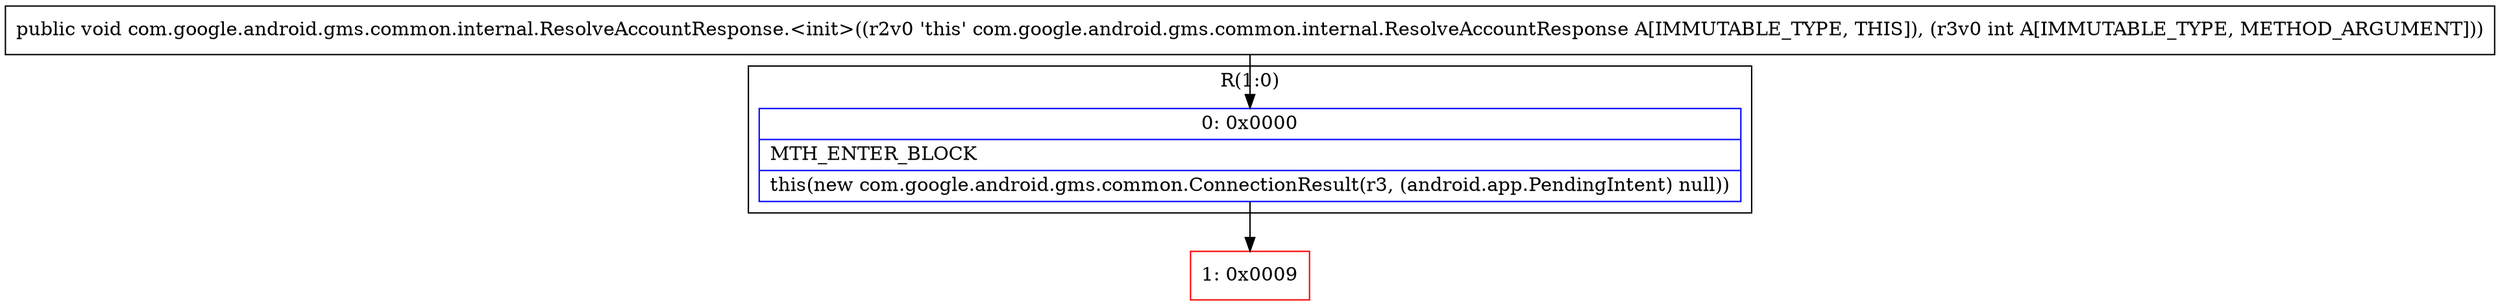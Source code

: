 digraph "CFG forcom.google.android.gms.common.internal.ResolveAccountResponse.\<init\>(I)V" {
subgraph cluster_Region_697624674 {
label = "R(1:0)";
node [shape=record,color=blue];
Node_0 [shape=record,label="{0\:\ 0x0000|MTH_ENTER_BLOCK\l|this(new com.google.android.gms.common.ConnectionResult(r3, (android.app.PendingIntent) null))\l}"];
}
Node_1 [shape=record,color=red,label="{1\:\ 0x0009}"];
MethodNode[shape=record,label="{public void com.google.android.gms.common.internal.ResolveAccountResponse.\<init\>((r2v0 'this' com.google.android.gms.common.internal.ResolveAccountResponse A[IMMUTABLE_TYPE, THIS]), (r3v0 int A[IMMUTABLE_TYPE, METHOD_ARGUMENT])) }"];
MethodNode -> Node_0;
Node_0 -> Node_1;
}


